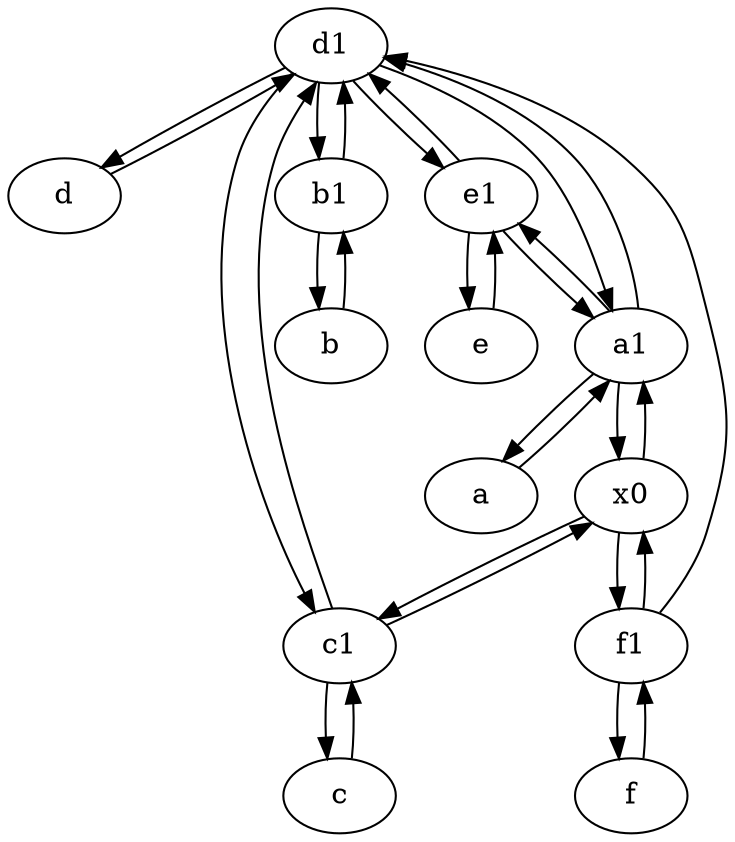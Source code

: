 digraph  {
	d1 [pos="25,30!"];
	a [pos="40,10!"];
	d [pos="20,30!"];
	f [pos="15,45!"];
	b [pos="50,20!"];
	e1 [pos="25,45!"];
	b1 [pos="45,20!"];
	e [pos="30,50!"];
	a1 [pos="40,15!"];
	f1;
	x0;
	c1 [pos="30,15!"];
	c [pos="20,10!"];
	d1 -> d;
	x0 -> c1;
	a1 -> a;
	d1 -> a1;
	x0 -> a1;
	c1 -> c;
	a1 -> x0;
	f1 -> d1;
	b -> b1;
	d1 -> b1;
	b1 -> d1;
	e -> e1;
	d1 -> c1;
	a -> a1;
	x0 -> f1;
	f1 -> x0;
	c -> c1;
	b1 -> b;
	e1 -> e;
	d -> d1;
	a1 -> d1;
	d1 -> e1;
	f -> f1;
	e1 -> d1;
	c1 -> d1;
	f1 -> f;
	e1 -> a1;
	a1 -> e1;
	c1 -> x0;

	}